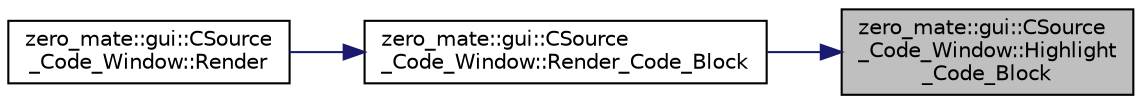 digraph "zero_mate::gui::CSource_Code_Window::Highlight_Code_Block"
{
 // LATEX_PDF_SIZE
  bgcolor="transparent";
  edge [fontname="Helvetica",fontsize="10",labelfontname="Helvetica",labelfontsize="10"];
  node [fontname="Helvetica",fontsize="10",shape=record];
  rankdir="RL";
  Node1 [label="zero_mate::gui::CSource\l_Code_Window::Highlight\l_Code_Block",height=0.2,width=0.4,color="black", fillcolor="grey75", style="filled", fontcolor="black",tooltip=" "];
  Node1 -> Node2 [dir="back",color="midnightblue",fontsize="10",style="solid",fontname="Helvetica"];
  Node2 [label="zero_mate::gui::CSource\l_Code_Window::Render_Code_Block",height=0.2,width=0.4,color="black",URL="$classzero__mate_1_1gui_1_1CSource__Code__Window.html#acdb10e47501c4cf6af2c50383388cc4a",tooltip=" "];
  Node2 -> Node3 [dir="back",color="midnightblue",fontsize="10",style="solid",fontname="Helvetica"];
  Node3 [label="zero_mate::gui::CSource\l_Code_Window::Render",height=0.2,width=0.4,color="black",URL="$classzero__mate_1_1gui_1_1CSource__Code__Window.html#a24d4560bdcaf8c4fb0611de1b55ac687",tooltip=" "];
}
